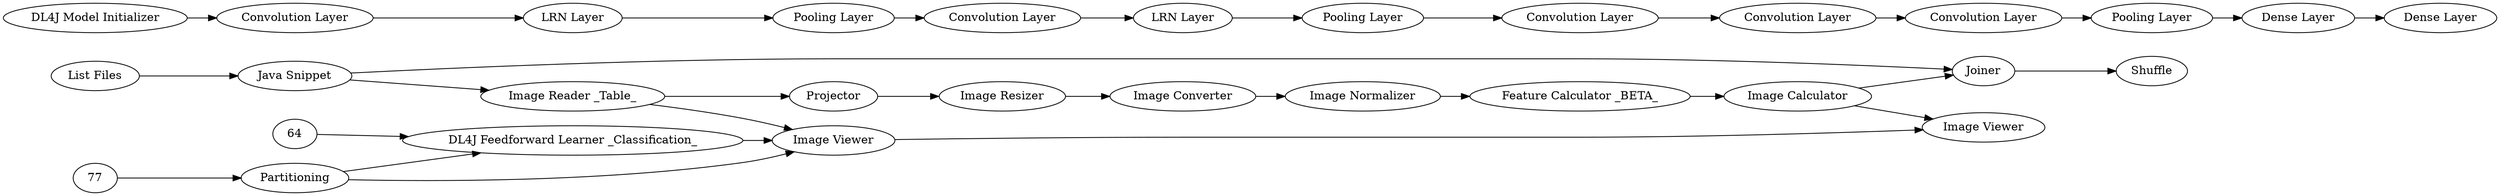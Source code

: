 digraph {
	22 [label="DL4J Feedforward Learner _Classification_"]
	50 [label=Partitioning]
	51 [label="Pooling Layer"]
	52 [label="Convolution Layer"]
	53 [label="LRN Layer"]
	54 [label="Convolution Layer"]
	55 [label="Convolution Layer"]
	56 [label="Convolution Layer"]
	57 [label="Pooling Layer"]
	58 [label="Dense Layer"]
	59 [label="Pooling Layer"]
	60 [label="LRN Layer"]
	61 [label="DL4J Model Initializer"]
	62 [label="Convolution Layer"]
	63 [label="Dense Layer"]
	75 [label="DL4J Feedforward Predictor _Classification_"]
	76 [label=Scorer]
	1 [label="List Files"]
	23 [label=Shuffle]
	65 [label="Java Snippet"]
	66 [label="Image Reader _Table_"]
	67 [label=Projector]
	69 [label="Image Resizer"]
	70 [label="Image Normalizer"]
	71 [label="Image Converter"]
	72 [label="Feature Calculator _BETA_"]
	73 [label="Image Calculator"]
	74 [label=Joiner]
	75 [label="Image Viewer"]
	76 [label="Image Viewer"]
	51 -> 63
	52 -> 62
	53 -> 57
	54 -> 53
	55 -> 60
	56 -> 51
	57 -> 52
	59 -> 54
	60 -> 59
	61 -> 55
	62 -> 56
	63 -> 58
	1 -> 65
	65 -> 66
	65 -> 74
	66 -> 67
	66 -> 75
	67 -> 69
	69 -> 71
	70 -> 72
	71 -> 70
	72 -> 73
	73 -> 74
	73 -> 76
	74 -> 23
	22 -> 75
	50 -> 22
	50 -> 75
	64 -> 22
	75 -> 76
	77 -> 50
	rankdir=LR
}
